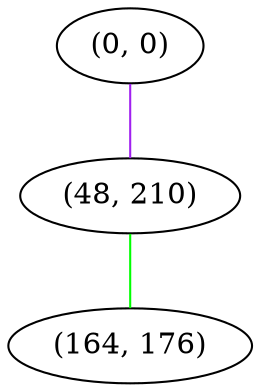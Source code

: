graph "" {
"(0, 0)";
"(48, 210)";
"(164, 176)";
"(0, 0)" -- "(48, 210)"  [color=purple, key=0, weight=4];
"(48, 210)" -- "(164, 176)"  [color=green, key=0, weight=2];
}
